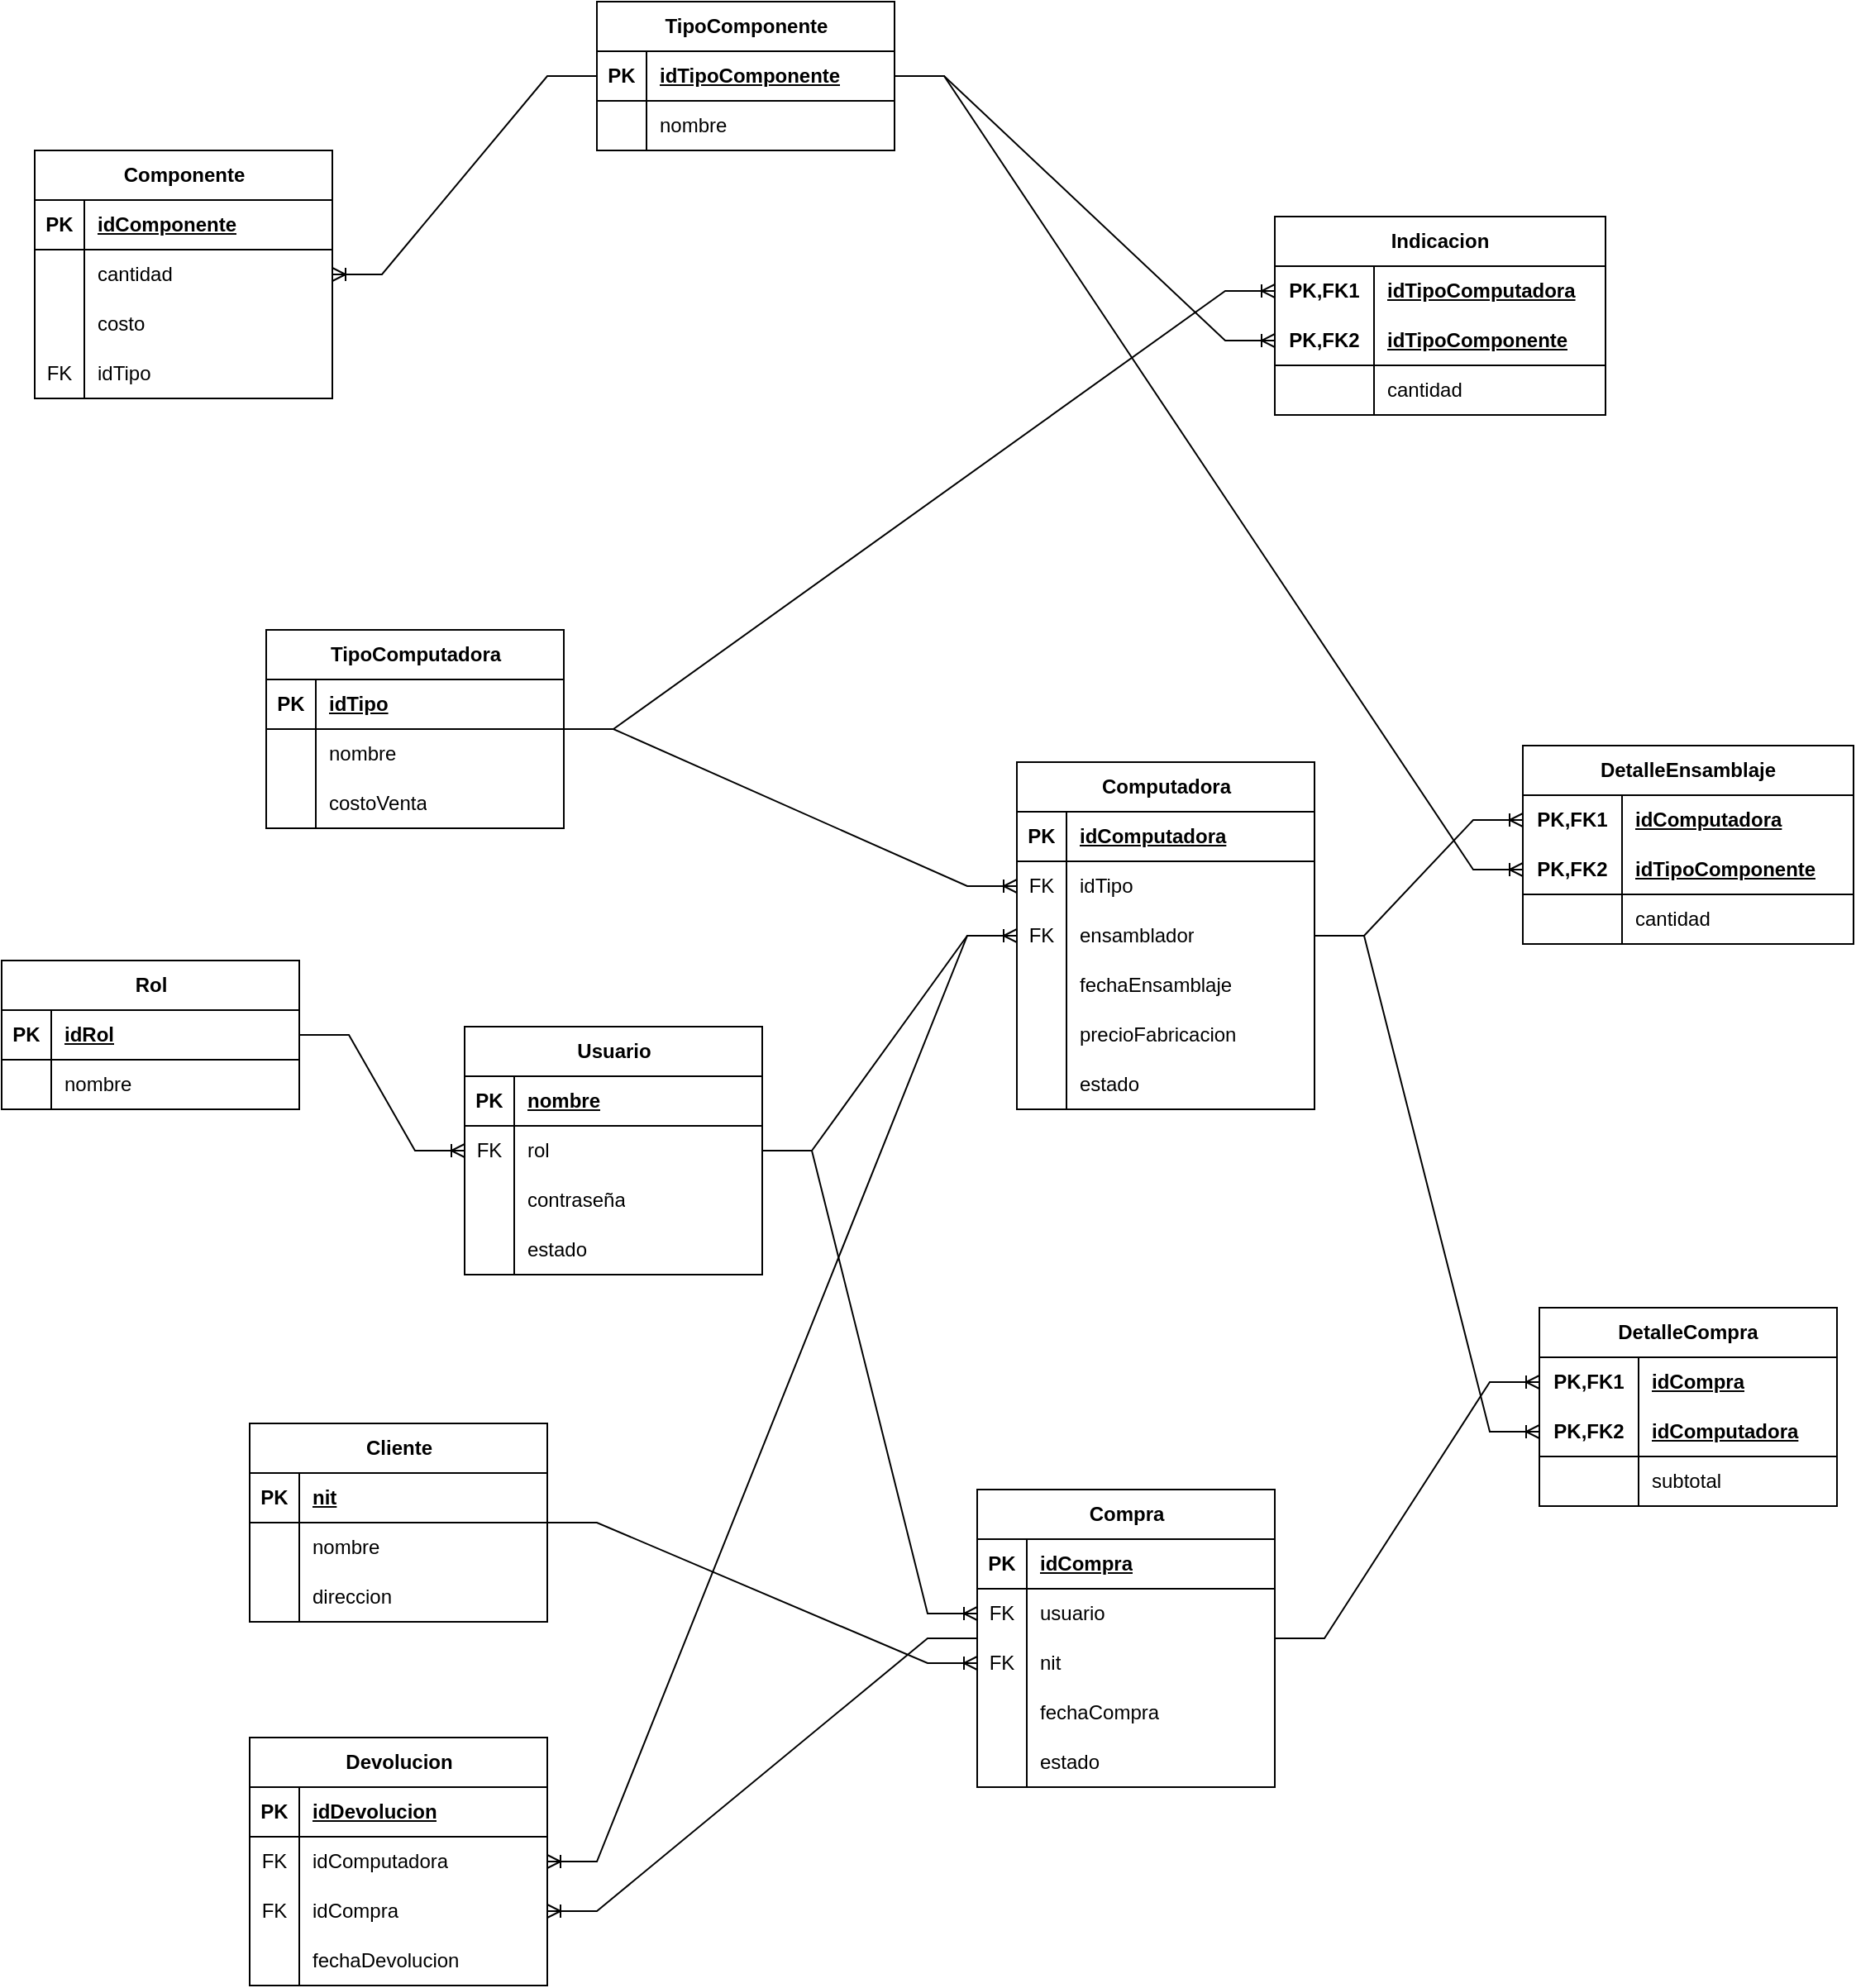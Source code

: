 <mxfile version="21.2.8" type="device">
  <diagram name="Página-1" id="e-bmSELzgRTiLgtmYDu0">
    <mxGraphModel dx="2195" dy="838" grid="1" gridSize="10" guides="1" tooltips="1" connect="1" arrows="1" fold="1" page="1" pageScale="1" pageWidth="827" pageHeight="1169" math="0" shadow="0">
      <root>
        <mxCell id="0" />
        <mxCell id="1" parent="0" />
        <mxCell id="Z1fVqimGiTy7kpDuhJ44-1" value="TipoComponente" style="shape=table;startSize=30;container=1;collapsible=1;childLayout=tableLayout;fixedRows=1;rowLines=0;fontStyle=1;align=center;resizeLast=1;html=1;" parent="1" vertex="1">
          <mxGeometry x="-20" y="180" width="180" height="90" as="geometry" />
        </mxCell>
        <mxCell id="Z1fVqimGiTy7kpDuhJ44-2" value="" style="shape=tableRow;horizontal=0;startSize=0;swimlaneHead=0;swimlaneBody=0;fillColor=none;collapsible=0;dropTarget=0;points=[[0,0.5],[1,0.5]];portConstraint=eastwest;top=0;left=0;right=0;bottom=1;" parent="Z1fVqimGiTy7kpDuhJ44-1" vertex="1">
          <mxGeometry y="30" width="180" height="30" as="geometry" />
        </mxCell>
        <mxCell id="Z1fVqimGiTy7kpDuhJ44-3" value="PK" style="shape=partialRectangle;connectable=0;fillColor=none;top=0;left=0;bottom=0;right=0;fontStyle=1;overflow=hidden;whiteSpace=wrap;html=1;" parent="Z1fVqimGiTy7kpDuhJ44-2" vertex="1">
          <mxGeometry width="30" height="30" as="geometry">
            <mxRectangle width="30" height="30" as="alternateBounds" />
          </mxGeometry>
        </mxCell>
        <mxCell id="Z1fVqimGiTy7kpDuhJ44-4" value="idTipoComponente" style="shape=partialRectangle;connectable=0;fillColor=none;top=0;left=0;bottom=0;right=0;align=left;spacingLeft=6;fontStyle=5;overflow=hidden;whiteSpace=wrap;html=1;" parent="Z1fVqimGiTy7kpDuhJ44-2" vertex="1">
          <mxGeometry x="30" width="150" height="30" as="geometry">
            <mxRectangle width="150" height="30" as="alternateBounds" />
          </mxGeometry>
        </mxCell>
        <mxCell id="Z1fVqimGiTy7kpDuhJ44-5" value="" style="shape=tableRow;horizontal=0;startSize=0;swimlaneHead=0;swimlaneBody=0;fillColor=none;collapsible=0;dropTarget=0;points=[[0,0.5],[1,0.5]];portConstraint=eastwest;top=0;left=0;right=0;bottom=0;" parent="Z1fVqimGiTy7kpDuhJ44-1" vertex="1">
          <mxGeometry y="60" width="180" height="30" as="geometry" />
        </mxCell>
        <mxCell id="Z1fVqimGiTy7kpDuhJ44-6" value="" style="shape=partialRectangle;connectable=0;fillColor=none;top=0;left=0;bottom=0;right=0;editable=1;overflow=hidden;whiteSpace=wrap;html=1;" parent="Z1fVqimGiTy7kpDuhJ44-5" vertex="1">
          <mxGeometry width="30" height="30" as="geometry">
            <mxRectangle width="30" height="30" as="alternateBounds" />
          </mxGeometry>
        </mxCell>
        <mxCell id="Z1fVqimGiTy7kpDuhJ44-7" value="nombre" style="shape=partialRectangle;connectable=0;fillColor=none;top=0;left=0;bottom=0;right=0;align=left;spacingLeft=6;overflow=hidden;whiteSpace=wrap;html=1;" parent="Z1fVqimGiTy7kpDuhJ44-5" vertex="1">
          <mxGeometry x="30" width="150" height="30" as="geometry">
            <mxRectangle width="150" height="30" as="alternateBounds" />
          </mxGeometry>
        </mxCell>
        <mxCell id="Gi3oWDbZz9tfIGLQtLfS-1" value="Componente" style="shape=table;startSize=30;container=1;collapsible=1;childLayout=tableLayout;fixedRows=1;rowLines=0;fontStyle=1;align=center;resizeLast=1;html=1;" parent="1" vertex="1">
          <mxGeometry x="-360" y="270" width="180" height="150" as="geometry" />
        </mxCell>
        <mxCell id="Gi3oWDbZz9tfIGLQtLfS-2" value="" style="shape=tableRow;horizontal=0;startSize=0;swimlaneHead=0;swimlaneBody=0;fillColor=none;collapsible=0;dropTarget=0;points=[[0,0.5],[1,0.5]];portConstraint=eastwest;top=0;left=0;right=0;bottom=1;" parent="Gi3oWDbZz9tfIGLQtLfS-1" vertex="1">
          <mxGeometry y="30" width="180" height="30" as="geometry" />
        </mxCell>
        <mxCell id="Gi3oWDbZz9tfIGLQtLfS-3" value="PK" style="shape=partialRectangle;connectable=0;fillColor=none;top=0;left=0;bottom=0;right=0;fontStyle=1;overflow=hidden;whiteSpace=wrap;html=1;" parent="Gi3oWDbZz9tfIGLQtLfS-2" vertex="1">
          <mxGeometry width="30" height="30" as="geometry">
            <mxRectangle width="30" height="30" as="alternateBounds" />
          </mxGeometry>
        </mxCell>
        <mxCell id="Gi3oWDbZz9tfIGLQtLfS-4" value="idComponente" style="shape=partialRectangle;connectable=0;fillColor=none;top=0;left=0;bottom=0;right=0;align=left;spacingLeft=6;fontStyle=5;overflow=hidden;whiteSpace=wrap;html=1;" parent="Gi3oWDbZz9tfIGLQtLfS-2" vertex="1">
          <mxGeometry x="30" width="150" height="30" as="geometry">
            <mxRectangle width="150" height="30" as="alternateBounds" />
          </mxGeometry>
        </mxCell>
        <mxCell id="Gi3oWDbZz9tfIGLQtLfS-5" value="" style="shape=tableRow;horizontal=0;startSize=0;swimlaneHead=0;swimlaneBody=0;fillColor=none;collapsible=0;dropTarget=0;points=[[0,0.5],[1,0.5]];portConstraint=eastwest;top=0;left=0;right=0;bottom=0;" parent="Gi3oWDbZz9tfIGLQtLfS-1" vertex="1">
          <mxGeometry y="60" width="180" height="30" as="geometry" />
        </mxCell>
        <mxCell id="Gi3oWDbZz9tfIGLQtLfS-6" value="" style="shape=partialRectangle;connectable=0;fillColor=none;top=0;left=0;bottom=0;right=0;editable=1;overflow=hidden;whiteSpace=wrap;html=1;" parent="Gi3oWDbZz9tfIGLQtLfS-5" vertex="1">
          <mxGeometry width="30" height="30" as="geometry">
            <mxRectangle width="30" height="30" as="alternateBounds" />
          </mxGeometry>
        </mxCell>
        <mxCell id="Gi3oWDbZz9tfIGLQtLfS-7" value="cantidad" style="shape=partialRectangle;connectable=0;fillColor=none;top=0;left=0;bottom=0;right=0;align=left;spacingLeft=6;overflow=hidden;whiteSpace=wrap;html=1;" parent="Gi3oWDbZz9tfIGLQtLfS-5" vertex="1">
          <mxGeometry x="30" width="150" height="30" as="geometry">
            <mxRectangle width="150" height="30" as="alternateBounds" />
          </mxGeometry>
        </mxCell>
        <mxCell id="Gi3oWDbZz9tfIGLQtLfS-8" value="" style="shape=tableRow;horizontal=0;startSize=0;swimlaneHead=0;swimlaneBody=0;fillColor=none;collapsible=0;dropTarget=0;points=[[0,0.5],[1,0.5]];portConstraint=eastwest;top=0;left=0;right=0;bottom=0;" parent="Gi3oWDbZz9tfIGLQtLfS-1" vertex="1">
          <mxGeometry y="90" width="180" height="30" as="geometry" />
        </mxCell>
        <mxCell id="Gi3oWDbZz9tfIGLQtLfS-9" value="" style="shape=partialRectangle;connectable=0;fillColor=none;top=0;left=0;bottom=0;right=0;editable=1;overflow=hidden;whiteSpace=wrap;html=1;" parent="Gi3oWDbZz9tfIGLQtLfS-8" vertex="1">
          <mxGeometry width="30" height="30" as="geometry">
            <mxRectangle width="30" height="30" as="alternateBounds" />
          </mxGeometry>
        </mxCell>
        <mxCell id="Gi3oWDbZz9tfIGLQtLfS-10" value="costo" style="shape=partialRectangle;connectable=0;fillColor=none;top=0;left=0;bottom=0;right=0;align=left;spacingLeft=6;overflow=hidden;whiteSpace=wrap;html=1;" parent="Gi3oWDbZz9tfIGLQtLfS-8" vertex="1">
          <mxGeometry x="30" width="150" height="30" as="geometry">
            <mxRectangle width="150" height="30" as="alternateBounds" />
          </mxGeometry>
        </mxCell>
        <mxCell id="Gi3oWDbZz9tfIGLQtLfS-11" value="" style="shape=tableRow;horizontal=0;startSize=0;swimlaneHead=0;swimlaneBody=0;fillColor=none;collapsible=0;dropTarget=0;points=[[0,0.5],[1,0.5]];portConstraint=eastwest;top=0;left=0;right=0;bottom=0;" parent="Gi3oWDbZz9tfIGLQtLfS-1" vertex="1">
          <mxGeometry y="120" width="180" height="30" as="geometry" />
        </mxCell>
        <mxCell id="Gi3oWDbZz9tfIGLQtLfS-12" value="FK" style="shape=partialRectangle;connectable=0;fillColor=none;top=0;left=0;bottom=0;right=0;editable=1;overflow=hidden;whiteSpace=wrap;html=1;" parent="Gi3oWDbZz9tfIGLQtLfS-11" vertex="1">
          <mxGeometry width="30" height="30" as="geometry">
            <mxRectangle width="30" height="30" as="alternateBounds" />
          </mxGeometry>
        </mxCell>
        <mxCell id="Gi3oWDbZz9tfIGLQtLfS-13" value="idTipo" style="shape=partialRectangle;connectable=0;fillColor=none;top=0;left=0;bottom=0;right=0;align=left;spacingLeft=6;overflow=hidden;whiteSpace=wrap;html=1;" parent="Gi3oWDbZz9tfIGLQtLfS-11" vertex="1">
          <mxGeometry x="30" width="150" height="30" as="geometry">
            <mxRectangle width="150" height="30" as="alternateBounds" />
          </mxGeometry>
        </mxCell>
        <mxCell id="Gi3oWDbZz9tfIGLQtLfS-16" value="TipoComputadora" style="shape=table;startSize=30;container=1;collapsible=1;childLayout=tableLayout;fixedRows=1;rowLines=0;fontStyle=1;align=center;resizeLast=1;html=1;" parent="1" vertex="1">
          <mxGeometry x="-220" y="560" width="180" height="120" as="geometry" />
        </mxCell>
        <mxCell id="Gi3oWDbZz9tfIGLQtLfS-17" value="" style="shape=tableRow;horizontal=0;startSize=0;swimlaneHead=0;swimlaneBody=0;fillColor=none;collapsible=0;dropTarget=0;points=[[0,0.5],[1,0.5]];portConstraint=eastwest;top=0;left=0;right=0;bottom=1;" parent="Gi3oWDbZz9tfIGLQtLfS-16" vertex="1">
          <mxGeometry y="30" width="180" height="30" as="geometry" />
        </mxCell>
        <mxCell id="Gi3oWDbZz9tfIGLQtLfS-18" value="PK" style="shape=partialRectangle;connectable=0;fillColor=none;top=0;left=0;bottom=0;right=0;fontStyle=1;overflow=hidden;whiteSpace=wrap;html=1;" parent="Gi3oWDbZz9tfIGLQtLfS-17" vertex="1">
          <mxGeometry width="30" height="30" as="geometry">
            <mxRectangle width="30" height="30" as="alternateBounds" />
          </mxGeometry>
        </mxCell>
        <mxCell id="Gi3oWDbZz9tfIGLQtLfS-19" value="idTipo" style="shape=partialRectangle;connectable=0;fillColor=none;top=0;left=0;bottom=0;right=0;align=left;spacingLeft=6;fontStyle=5;overflow=hidden;whiteSpace=wrap;html=1;" parent="Gi3oWDbZz9tfIGLQtLfS-17" vertex="1">
          <mxGeometry x="30" width="150" height="30" as="geometry">
            <mxRectangle width="150" height="30" as="alternateBounds" />
          </mxGeometry>
        </mxCell>
        <mxCell id="Gi3oWDbZz9tfIGLQtLfS-20" value="" style="shape=tableRow;horizontal=0;startSize=0;swimlaneHead=0;swimlaneBody=0;fillColor=none;collapsible=0;dropTarget=0;points=[[0,0.5],[1,0.5]];portConstraint=eastwest;top=0;left=0;right=0;bottom=0;" parent="Gi3oWDbZz9tfIGLQtLfS-16" vertex="1">
          <mxGeometry y="60" width="180" height="30" as="geometry" />
        </mxCell>
        <mxCell id="Gi3oWDbZz9tfIGLQtLfS-21" value="" style="shape=partialRectangle;connectable=0;fillColor=none;top=0;left=0;bottom=0;right=0;editable=1;overflow=hidden;whiteSpace=wrap;html=1;" parent="Gi3oWDbZz9tfIGLQtLfS-20" vertex="1">
          <mxGeometry width="30" height="30" as="geometry">
            <mxRectangle width="30" height="30" as="alternateBounds" />
          </mxGeometry>
        </mxCell>
        <mxCell id="Gi3oWDbZz9tfIGLQtLfS-22" value="nombre" style="shape=partialRectangle;connectable=0;fillColor=none;top=0;left=0;bottom=0;right=0;align=left;spacingLeft=6;overflow=hidden;whiteSpace=wrap;html=1;" parent="Gi3oWDbZz9tfIGLQtLfS-20" vertex="1">
          <mxGeometry x="30" width="150" height="30" as="geometry">
            <mxRectangle width="150" height="30" as="alternateBounds" />
          </mxGeometry>
        </mxCell>
        <mxCell id="Gi3oWDbZz9tfIGLQtLfS-23" value="" style="shape=tableRow;horizontal=0;startSize=0;swimlaneHead=0;swimlaneBody=0;fillColor=none;collapsible=0;dropTarget=0;points=[[0,0.5],[1,0.5]];portConstraint=eastwest;top=0;left=0;right=0;bottom=0;" parent="Gi3oWDbZz9tfIGLQtLfS-16" vertex="1">
          <mxGeometry y="90" width="180" height="30" as="geometry" />
        </mxCell>
        <mxCell id="Gi3oWDbZz9tfIGLQtLfS-24" value="" style="shape=partialRectangle;connectable=0;fillColor=none;top=0;left=0;bottom=0;right=0;editable=1;overflow=hidden;whiteSpace=wrap;html=1;" parent="Gi3oWDbZz9tfIGLQtLfS-23" vertex="1">
          <mxGeometry width="30" height="30" as="geometry">
            <mxRectangle width="30" height="30" as="alternateBounds" />
          </mxGeometry>
        </mxCell>
        <mxCell id="Gi3oWDbZz9tfIGLQtLfS-25" value="costoVenta" style="shape=partialRectangle;connectable=0;fillColor=none;top=0;left=0;bottom=0;right=0;align=left;spacingLeft=6;overflow=hidden;whiteSpace=wrap;html=1;" parent="Gi3oWDbZz9tfIGLQtLfS-23" vertex="1">
          <mxGeometry x="30" width="150" height="30" as="geometry">
            <mxRectangle width="150" height="30" as="alternateBounds" />
          </mxGeometry>
        </mxCell>
        <mxCell id="Gi3oWDbZz9tfIGLQtLfS-29" value="Indicacion" style="shape=table;startSize=30;container=1;collapsible=1;childLayout=tableLayout;fixedRows=1;rowLines=0;fontStyle=1;align=center;resizeLast=1;html=1;whiteSpace=wrap;" parent="1" vertex="1">
          <mxGeometry x="390" y="310" width="200" height="120" as="geometry" />
        </mxCell>
        <mxCell id="Gi3oWDbZz9tfIGLQtLfS-30" value="" style="shape=tableRow;horizontal=0;startSize=0;swimlaneHead=0;swimlaneBody=0;fillColor=none;collapsible=0;dropTarget=0;points=[[0,0.5],[1,0.5]];portConstraint=eastwest;top=0;left=0;right=0;bottom=0;html=1;" parent="Gi3oWDbZz9tfIGLQtLfS-29" vertex="1">
          <mxGeometry y="30" width="200" height="30" as="geometry" />
        </mxCell>
        <mxCell id="Gi3oWDbZz9tfIGLQtLfS-31" value="PK,FK1" style="shape=partialRectangle;connectable=0;fillColor=none;top=0;left=0;bottom=0;right=0;fontStyle=1;overflow=hidden;html=1;whiteSpace=wrap;" parent="Gi3oWDbZz9tfIGLQtLfS-30" vertex="1">
          <mxGeometry width="60" height="30" as="geometry">
            <mxRectangle width="60" height="30" as="alternateBounds" />
          </mxGeometry>
        </mxCell>
        <mxCell id="Gi3oWDbZz9tfIGLQtLfS-32" value="idTipoComputadora" style="shape=partialRectangle;connectable=0;fillColor=none;top=0;left=0;bottom=0;right=0;align=left;spacingLeft=6;fontStyle=5;overflow=hidden;html=1;whiteSpace=wrap;" parent="Gi3oWDbZz9tfIGLQtLfS-30" vertex="1">
          <mxGeometry x="60" width="140" height="30" as="geometry">
            <mxRectangle width="140" height="30" as="alternateBounds" />
          </mxGeometry>
        </mxCell>
        <mxCell id="Gi3oWDbZz9tfIGLQtLfS-33" value="" style="shape=tableRow;horizontal=0;startSize=0;swimlaneHead=0;swimlaneBody=0;fillColor=none;collapsible=0;dropTarget=0;points=[[0,0.5],[1,0.5]];portConstraint=eastwest;top=0;left=0;right=0;bottom=1;html=1;" parent="Gi3oWDbZz9tfIGLQtLfS-29" vertex="1">
          <mxGeometry y="60" width="200" height="30" as="geometry" />
        </mxCell>
        <mxCell id="Gi3oWDbZz9tfIGLQtLfS-34" value="PK,FK2" style="shape=partialRectangle;connectable=0;fillColor=none;top=0;left=0;bottom=0;right=0;fontStyle=1;overflow=hidden;html=1;whiteSpace=wrap;" parent="Gi3oWDbZz9tfIGLQtLfS-33" vertex="1">
          <mxGeometry width="60" height="30" as="geometry">
            <mxRectangle width="60" height="30" as="alternateBounds" />
          </mxGeometry>
        </mxCell>
        <mxCell id="Gi3oWDbZz9tfIGLQtLfS-35" value="idTipoComponente" style="shape=partialRectangle;connectable=0;fillColor=none;top=0;left=0;bottom=0;right=0;align=left;spacingLeft=6;fontStyle=5;overflow=hidden;html=1;whiteSpace=wrap;" parent="Gi3oWDbZz9tfIGLQtLfS-33" vertex="1">
          <mxGeometry x="60" width="140" height="30" as="geometry">
            <mxRectangle width="140" height="30" as="alternateBounds" />
          </mxGeometry>
        </mxCell>
        <mxCell id="Gi3oWDbZz9tfIGLQtLfS-36" value="" style="shape=tableRow;horizontal=0;startSize=0;swimlaneHead=0;swimlaneBody=0;fillColor=none;collapsible=0;dropTarget=0;points=[[0,0.5],[1,0.5]];portConstraint=eastwest;top=0;left=0;right=0;bottom=0;html=1;" parent="Gi3oWDbZz9tfIGLQtLfS-29" vertex="1">
          <mxGeometry y="90" width="200" height="30" as="geometry" />
        </mxCell>
        <mxCell id="Gi3oWDbZz9tfIGLQtLfS-37" value="" style="shape=partialRectangle;connectable=0;fillColor=none;top=0;left=0;bottom=0;right=0;editable=1;overflow=hidden;html=1;whiteSpace=wrap;" parent="Gi3oWDbZz9tfIGLQtLfS-36" vertex="1">
          <mxGeometry width="60" height="30" as="geometry">
            <mxRectangle width="60" height="30" as="alternateBounds" />
          </mxGeometry>
        </mxCell>
        <mxCell id="Gi3oWDbZz9tfIGLQtLfS-38" value="cantidad" style="shape=partialRectangle;connectable=0;fillColor=none;top=0;left=0;bottom=0;right=0;align=left;spacingLeft=6;overflow=hidden;html=1;whiteSpace=wrap;" parent="Gi3oWDbZz9tfIGLQtLfS-36" vertex="1">
          <mxGeometry x="60" width="140" height="30" as="geometry">
            <mxRectangle width="140" height="30" as="alternateBounds" />
          </mxGeometry>
        </mxCell>
        <mxCell id="Gi3oWDbZz9tfIGLQtLfS-42" value="" style="edgeStyle=entityRelationEdgeStyle;fontSize=12;html=1;endArrow=ERoneToMany;rounded=0;" parent="1" source="Gi3oWDbZz9tfIGLQtLfS-16" target="Gi3oWDbZz9tfIGLQtLfS-30" edge="1">
          <mxGeometry width="100" height="100" relative="1" as="geometry">
            <mxPoint x="150" y="480" as="sourcePoint" />
            <mxPoint x="250" y="380" as="targetPoint" />
          </mxGeometry>
        </mxCell>
        <mxCell id="Gi3oWDbZz9tfIGLQtLfS-43" value="" style="edgeStyle=entityRelationEdgeStyle;fontSize=12;html=1;endArrow=ERoneToMany;rounded=0;" parent="1" source="Z1fVqimGiTy7kpDuhJ44-1" target="Gi3oWDbZz9tfIGLQtLfS-1" edge="1">
          <mxGeometry width="100" height="100" relative="1" as="geometry">
            <mxPoint x="150" y="480" as="sourcePoint" />
            <mxPoint x="250" y="380" as="targetPoint" />
          </mxGeometry>
        </mxCell>
        <mxCell id="Gi3oWDbZz9tfIGLQtLfS-44" value="" style="edgeStyle=entityRelationEdgeStyle;fontSize=12;html=1;endArrow=ERoneToMany;rounded=0;" parent="1" source="Z1fVqimGiTy7kpDuhJ44-1" target="Gi3oWDbZz9tfIGLQtLfS-33" edge="1">
          <mxGeometry width="100" height="100" relative="1" as="geometry">
            <mxPoint x="150" y="480" as="sourcePoint" />
            <mxPoint x="250" y="380" as="targetPoint" />
          </mxGeometry>
        </mxCell>
        <mxCell id="Gi3oWDbZz9tfIGLQtLfS-45" value="Computadora" style="shape=table;startSize=30;container=1;collapsible=1;childLayout=tableLayout;fixedRows=1;rowLines=0;fontStyle=1;align=center;resizeLast=1;html=1;" parent="1" vertex="1">
          <mxGeometry x="234" y="640" width="180" height="210" as="geometry" />
        </mxCell>
        <mxCell id="Gi3oWDbZz9tfIGLQtLfS-46" value="" style="shape=tableRow;horizontal=0;startSize=0;swimlaneHead=0;swimlaneBody=0;fillColor=none;collapsible=0;dropTarget=0;points=[[0,0.5],[1,0.5]];portConstraint=eastwest;top=0;left=0;right=0;bottom=1;" parent="Gi3oWDbZz9tfIGLQtLfS-45" vertex="1">
          <mxGeometry y="30" width="180" height="30" as="geometry" />
        </mxCell>
        <mxCell id="Gi3oWDbZz9tfIGLQtLfS-47" value="PK" style="shape=partialRectangle;connectable=0;fillColor=none;top=0;left=0;bottom=0;right=0;fontStyle=1;overflow=hidden;whiteSpace=wrap;html=1;" parent="Gi3oWDbZz9tfIGLQtLfS-46" vertex="1">
          <mxGeometry width="30" height="30" as="geometry">
            <mxRectangle width="30" height="30" as="alternateBounds" />
          </mxGeometry>
        </mxCell>
        <mxCell id="Gi3oWDbZz9tfIGLQtLfS-48" value="idComputadora" style="shape=partialRectangle;connectable=0;fillColor=none;top=0;left=0;bottom=0;right=0;align=left;spacingLeft=6;fontStyle=5;overflow=hidden;whiteSpace=wrap;html=1;" parent="Gi3oWDbZz9tfIGLQtLfS-46" vertex="1">
          <mxGeometry x="30" width="150" height="30" as="geometry">
            <mxRectangle width="150" height="30" as="alternateBounds" />
          </mxGeometry>
        </mxCell>
        <mxCell id="Gi3oWDbZz9tfIGLQtLfS-62" value="" style="shape=tableRow;horizontal=0;startSize=0;swimlaneHead=0;swimlaneBody=0;fillColor=none;collapsible=0;dropTarget=0;points=[[0,0.5],[1,0.5]];portConstraint=eastwest;top=0;left=0;right=0;bottom=0;" parent="Gi3oWDbZz9tfIGLQtLfS-45" vertex="1">
          <mxGeometry y="60" width="180" height="30" as="geometry" />
        </mxCell>
        <mxCell id="Gi3oWDbZz9tfIGLQtLfS-63" value="FK" style="shape=partialRectangle;connectable=0;fillColor=none;top=0;left=0;bottom=0;right=0;editable=1;overflow=hidden;whiteSpace=wrap;html=1;" parent="Gi3oWDbZz9tfIGLQtLfS-62" vertex="1">
          <mxGeometry width="30" height="30" as="geometry">
            <mxRectangle width="30" height="30" as="alternateBounds" />
          </mxGeometry>
        </mxCell>
        <mxCell id="Gi3oWDbZz9tfIGLQtLfS-64" value="idTipo" style="shape=partialRectangle;connectable=0;fillColor=none;top=0;left=0;bottom=0;right=0;align=left;spacingLeft=6;overflow=hidden;whiteSpace=wrap;html=1;" parent="Gi3oWDbZz9tfIGLQtLfS-62" vertex="1">
          <mxGeometry x="30" width="150" height="30" as="geometry">
            <mxRectangle width="150" height="30" as="alternateBounds" />
          </mxGeometry>
        </mxCell>
        <mxCell id="Gi3oWDbZz9tfIGLQtLfS-52" value="" style="shape=tableRow;horizontal=0;startSize=0;swimlaneHead=0;swimlaneBody=0;fillColor=none;collapsible=0;dropTarget=0;points=[[0,0.5],[1,0.5]];portConstraint=eastwest;top=0;left=0;right=0;bottom=0;" parent="Gi3oWDbZz9tfIGLQtLfS-45" vertex="1">
          <mxGeometry y="90" width="180" height="30" as="geometry" />
        </mxCell>
        <mxCell id="Gi3oWDbZz9tfIGLQtLfS-53" value="FK" style="shape=partialRectangle;connectable=0;fillColor=none;top=0;left=0;bottom=0;right=0;editable=1;overflow=hidden;whiteSpace=wrap;html=1;" parent="Gi3oWDbZz9tfIGLQtLfS-52" vertex="1">
          <mxGeometry width="30" height="30" as="geometry">
            <mxRectangle width="30" height="30" as="alternateBounds" />
          </mxGeometry>
        </mxCell>
        <mxCell id="Gi3oWDbZz9tfIGLQtLfS-54" value="ensamblador" style="shape=partialRectangle;connectable=0;fillColor=none;top=0;left=0;bottom=0;right=0;align=left;spacingLeft=6;overflow=hidden;whiteSpace=wrap;html=1;" parent="Gi3oWDbZz9tfIGLQtLfS-52" vertex="1">
          <mxGeometry x="30" width="150" height="30" as="geometry">
            <mxRectangle width="150" height="30" as="alternateBounds" />
          </mxGeometry>
        </mxCell>
        <mxCell id="Gi3oWDbZz9tfIGLQtLfS-49" value="" style="shape=tableRow;horizontal=0;startSize=0;swimlaneHead=0;swimlaneBody=0;fillColor=none;collapsible=0;dropTarget=0;points=[[0,0.5],[1,0.5]];portConstraint=eastwest;top=0;left=0;right=0;bottom=0;" parent="Gi3oWDbZz9tfIGLQtLfS-45" vertex="1">
          <mxGeometry y="120" width="180" height="30" as="geometry" />
        </mxCell>
        <mxCell id="Gi3oWDbZz9tfIGLQtLfS-50" value="" style="shape=partialRectangle;connectable=0;fillColor=none;top=0;left=0;bottom=0;right=0;editable=1;overflow=hidden;whiteSpace=wrap;html=1;" parent="Gi3oWDbZz9tfIGLQtLfS-49" vertex="1">
          <mxGeometry width="30" height="30" as="geometry">
            <mxRectangle width="30" height="30" as="alternateBounds" />
          </mxGeometry>
        </mxCell>
        <mxCell id="Gi3oWDbZz9tfIGLQtLfS-51" value="fechaEnsamblaje" style="shape=partialRectangle;connectable=0;fillColor=none;top=0;left=0;bottom=0;right=0;align=left;spacingLeft=6;overflow=hidden;whiteSpace=wrap;html=1;" parent="Gi3oWDbZz9tfIGLQtLfS-49" vertex="1">
          <mxGeometry x="30" width="150" height="30" as="geometry">
            <mxRectangle width="150" height="30" as="alternateBounds" />
          </mxGeometry>
        </mxCell>
        <mxCell id="Gi3oWDbZz9tfIGLQtLfS-55" value="" style="shape=tableRow;horizontal=0;startSize=0;swimlaneHead=0;swimlaneBody=0;fillColor=none;collapsible=0;dropTarget=0;points=[[0,0.5],[1,0.5]];portConstraint=eastwest;top=0;left=0;right=0;bottom=0;" parent="Gi3oWDbZz9tfIGLQtLfS-45" vertex="1">
          <mxGeometry y="150" width="180" height="30" as="geometry" />
        </mxCell>
        <mxCell id="Gi3oWDbZz9tfIGLQtLfS-56" value="" style="shape=partialRectangle;connectable=0;fillColor=none;top=0;left=0;bottom=0;right=0;editable=1;overflow=hidden;whiteSpace=wrap;html=1;" parent="Gi3oWDbZz9tfIGLQtLfS-55" vertex="1">
          <mxGeometry width="30" height="30" as="geometry">
            <mxRectangle width="30" height="30" as="alternateBounds" />
          </mxGeometry>
        </mxCell>
        <mxCell id="Gi3oWDbZz9tfIGLQtLfS-57" value="precioFabricacion" style="shape=partialRectangle;connectable=0;fillColor=none;top=0;left=0;bottom=0;right=0;align=left;spacingLeft=6;overflow=hidden;whiteSpace=wrap;html=1;" parent="Gi3oWDbZz9tfIGLQtLfS-55" vertex="1">
          <mxGeometry x="30" width="150" height="30" as="geometry">
            <mxRectangle width="150" height="30" as="alternateBounds" />
          </mxGeometry>
        </mxCell>
        <mxCell id="Gi3oWDbZz9tfIGLQtLfS-65" value="" style="shape=tableRow;horizontal=0;startSize=0;swimlaneHead=0;swimlaneBody=0;fillColor=none;collapsible=0;dropTarget=0;points=[[0,0.5],[1,0.5]];portConstraint=eastwest;top=0;left=0;right=0;bottom=0;" parent="Gi3oWDbZz9tfIGLQtLfS-45" vertex="1">
          <mxGeometry y="180" width="180" height="30" as="geometry" />
        </mxCell>
        <mxCell id="Gi3oWDbZz9tfIGLQtLfS-66" value="" style="shape=partialRectangle;connectable=0;fillColor=none;top=0;left=0;bottom=0;right=0;editable=1;overflow=hidden;whiteSpace=wrap;html=1;" parent="Gi3oWDbZz9tfIGLQtLfS-65" vertex="1">
          <mxGeometry width="30" height="30" as="geometry">
            <mxRectangle width="30" height="30" as="alternateBounds" />
          </mxGeometry>
        </mxCell>
        <mxCell id="Gi3oWDbZz9tfIGLQtLfS-67" value="estado" style="shape=partialRectangle;connectable=0;fillColor=none;top=0;left=0;bottom=0;right=0;align=left;spacingLeft=6;overflow=hidden;whiteSpace=wrap;html=1;" parent="Gi3oWDbZz9tfIGLQtLfS-65" vertex="1">
          <mxGeometry x="30" width="150" height="30" as="geometry">
            <mxRectangle width="150" height="30" as="alternateBounds" />
          </mxGeometry>
        </mxCell>
        <mxCell id="Gi3oWDbZz9tfIGLQtLfS-61" value="" style="shape=partialRectangle;connectable=0;fillColor=none;top=0;left=0;bottom=0;right=0;align=left;spacingLeft=6;overflow=hidden;whiteSpace=wrap;html=1;" parent="1" vertex="1">
          <mxGeometry x="350" y="730" width="150" height="30" as="geometry">
            <mxRectangle width="150" height="30" as="alternateBounds" />
          </mxGeometry>
        </mxCell>
        <mxCell id="Gi3oWDbZz9tfIGLQtLfS-68" value="" style="edgeStyle=entityRelationEdgeStyle;fontSize=12;html=1;endArrow=ERoneToMany;rounded=0;" parent="1" source="Gi3oWDbZz9tfIGLQtLfS-16" target="Gi3oWDbZz9tfIGLQtLfS-62" edge="1">
          <mxGeometry width="100" height="100" relative="1" as="geometry">
            <mxPoint x="150" y="600" as="sourcePoint" />
            <mxPoint x="250" y="500" as="targetPoint" />
          </mxGeometry>
        </mxCell>
        <mxCell id="Gi3oWDbZz9tfIGLQtLfS-69" value="Rol" style="shape=table;startSize=30;container=1;collapsible=1;childLayout=tableLayout;fixedRows=1;rowLines=0;fontStyle=1;align=center;resizeLast=1;html=1;" parent="1" vertex="1">
          <mxGeometry x="-380" y="760" width="180" height="90" as="geometry" />
        </mxCell>
        <mxCell id="Gi3oWDbZz9tfIGLQtLfS-70" value="" style="shape=tableRow;horizontal=0;startSize=0;swimlaneHead=0;swimlaneBody=0;fillColor=none;collapsible=0;dropTarget=0;points=[[0,0.5],[1,0.5]];portConstraint=eastwest;top=0;left=0;right=0;bottom=1;" parent="Gi3oWDbZz9tfIGLQtLfS-69" vertex="1">
          <mxGeometry y="30" width="180" height="30" as="geometry" />
        </mxCell>
        <mxCell id="Gi3oWDbZz9tfIGLQtLfS-71" value="PK" style="shape=partialRectangle;connectable=0;fillColor=none;top=0;left=0;bottom=0;right=0;fontStyle=1;overflow=hidden;whiteSpace=wrap;html=1;" parent="Gi3oWDbZz9tfIGLQtLfS-70" vertex="1">
          <mxGeometry width="30" height="30" as="geometry">
            <mxRectangle width="30" height="30" as="alternateBounds" />
          </mxGeometry>
        </mxCell>
        <mxCell id="Gi3oWDbZz9tfIGLQtLfS-72" value="idRol" style="shape=partialRectangle;connectable=0;fillColor=none;top=0;left=0;bottom=0;right=0;align=left;spacingLeft=6;fontStyle=5;overflow=hidden;whiteSpace=wrap;html=1;" parent="Gi3oWDbZz9tfIGLQtLfS-70" vertex="1">
          <mxGeometry x="30" width="150" height="30" as="geometry">
            <mxRectangle width="150" height="30" as="alternateBounds" />
          </mxGeometry>
        </mxCell>
        <mxCell id="Gi3oWDbZz9tfIGLQtLfS-73" value="" style="shape=tableRow;horizontal=0;startSize=0;swimlaneHead=0;swimlaneBody=0;fillColor=none;collapsible=0;dropTarget=0;points=[[0,0.5],[1,0.5]];portConstraint=eastwest;top=0;left=0;right=0;bottom=0;" parent="Gi3oWDbZz9tfIGLQtLfS-69" vertex="1">
          <mxGeometry y="60" width="180" height="30" as="geometry" />
        </mxCell>
        <mxCell id="Gi3oWDbZz9tfIGLQtLfS-74" value="" style="shape=partialRectangle;connectable=0;fillColor=none;top=0;left=0;bottom=0;right=0;editable=1;overflow=hidden;whiteSpace=wrap;html=1;" parent="Gi3oWDbZz9tfIGLQtLfS-73" vertex="1">
          <mxGeometry width="30" height="30" as="geometry">
            <mxRectangle width="30" height="30" as="alternateBounds" />
          </mxGeometry>
        </mxCell>
        <mxCell id="Gi3oWDbZz9tfIGLQtLfS-75" value="nombre" style="shape=partialRectangle;connectable=0;fillColor=none;top=0;left=0;bottom=0;right=0;align=left;spacingLeft=6;overflow=hidden;whiteSpace=wrap;html=1;" parent="Gi3oWDbZz9tfIGLQtLfS-73" vertex="1">
          <mxGeometry x="30" width="150" height="30" as="geometry">
            <mxRectangle width="150" height="30" as="alternateBounds" />
          </mxGeometry>
        </mxCell>
        <mxCell id="Gi3oWDbZz9tfIGLQtLfS-82" value="Usuario" style="shape=table;startSize=30;container=1;collapsible=1;childLayout=tableLayout;fixedRows=1;rowLines=0;fontStyle=1;align=center;resizeLast=1;html=1;" parent="1" vertex="1">
          <mxGeometry x="-100" y="800" width="180" height="150" as="geometry" />
        </mxCell>
        <mxCell id="Gi3oWDbZz9tfIGLQtLfS-83" value="" style="shape=tableRow;horizontal=0;startSize=0;swimlaneHead=0;swimlaneBody=0;fillColor=none;collapsible=0;dropTarget=0;points=[[0,0.5],[1,0.5]];portConstraint=eastwest;top=0;left=0;right=0;bottom=1;" parent="Gi3oWDbZz9tfIGLQtLfS-82" vertex="1">
          <mxGeometry y="30" width="180" height="30" as="geometry" />
        </mxCell>
        <mxCell id="Gi3oWDbZz9tfIGLQtLfS-84" value="PK" style="shape=partialRectangle;connectable=0;fillColor=none;top=0;left=0;bottom=0;right=0;fontStyle=1;overflow=hidden;whiteSpace=wrap;html=1;" parent="Gi3oWDbZz9tfIGLQtLfS-83" vertex="1">
          <mxGeometry width="30" height="30" as="geometry">
            <mxRectangle width="30" height="30" as="alternateBounds" />
          </mxGeometry>
        </mxCell>
        <mxCell id="Gi3oWDbZz9tfIGLQtLfS-85" value="nombre" style="shape=partialRectangle;connectable=0;fillColor=none;top=0;left=0;bottom=0;right=0;align=left;spacingLeft=6;fontStyle=5;overflow=hidden;whiteSpace=wrap;html=1;" parent="Gi3oWDbZz9tfIGLQtLfS-83" vertex="1">
          <mxGeometry x="30" width="150" height="30" as="geometry">
            <mxRectangle width="150" height="30" as="alternateBounds" />
          </mxGeometry>
        </mxCell>
        <mxCell id="Gi3oWDbZz9tfIGLQtLfS-92" value="" style="shape=tableRow;horizontal=0;startSize=0;swimlaneHead=0;swimlaneBody=0;fillColor=none;collapsible=0;dropTarget=0;points=[[0,0.5],[1,0.5]];portConstraint=eastwest;top=0;left=0;right=0;bottom=0;" parent="Gi3oWDbZz9tfIGLQtLfS-82" vertex="1">
          <mxGeometry y="60" width="180" height="30" as="geometry" />
        </mxCell>
        <mxCell id="Gi3oWDbZz9tfIGLQtLfS-93" value="FK" style="shape=partialRectangle;connectable=0;fillColor=none;top=0;left=0;bottom=0;right=0;editable=1;overflow=hidden;whiteSpace=wrap;html=1;" parent="Gi3oWDbZz9tfIGLQtLfS-92" vertex="1">
          <mxGeometry width="30" height="30" as="geometry">
            <mxRectangle width="30" height="30" as="alternateBounds" />
          </mxGeometry>
        </mxCell>
        <mxCell id="Gi3oWDbZz9tfIGLQtLfS-94" value="rol" style="shape=partialRectangle;connectable=0;fillColor=none;top=0;left=0;bottom=0;right=0;align=left;spacingLeft=6;overflow=hidden;whiteSpace=wrap;html=1;" parent="Gi3oWDbZz9tfIGLQtLfS-92" vertex="1">
          <mxGeometry x="30" width="150" height="30" as="geometry">
            <mxRectangle width="150" height="30" as="alternateBounds" />
          </mxGeometry>
        </mxCell>
        <mxCell id="Gi3oWDbZz9tfIGLQtLfS-86" value="" style="shape=tableRow;horizontal=0;startSize=0;swimlaneHead=0;swimlaneBody=0;fillColor=none;collapsible=0;dropTarget=0;points=[[0,0.5],[1,0.5]];portConstraint=eastwest;top=0;left=0;right=0;bottom=0;" parent="Gi3oWDbZz9tfIGLQtLfS-82" vertex="1">
          <mxGeometry y="90" width="180" height="30" as="geometry" />
        </mxCell>
        <mxCell id="Gi3oWDbZz9tfIGLQtLfS-87" value="" style="shape=partialRectangle;connectable=0;fillColor=none;top=0;left=0;bottom=0;right=0;editable=1;overflow=hidden;whiteSpace=wrap;html=1;" parent="Gi3oWDbZz9tfIGLQtLfS-86" vertex="1">
          <mxGeometry width="30" height="30" as="geometry">
            <mxRectangle width="30" height="30" as="alternateBounds" />
          </mxGeometry>
        </mxCell>
        <mxCell id="Gi3oWDbZz9tfIGLQtLfS-88" value="contraseña" style="shape=partialRectangle;connectable=0;fillColor=none;top=0;left=0;bottom=0;right=0;align=left;spacingLeft=6;overflow=hidden;whiteSpace=wrap;html=1;" parent="Gi3oWDbZz9tfIGLQtLfS-86" vertex="1">
          <mxGeometry x="30" width="150" height="30" as="geometry">
            <mxRectangle width="150" height="30" as="alternateBounds" />
          </mxGeometry>
        </mxCell>
        <mxCell id="Gi3oWDbZz9tfIGLQtLfS-89" value="" style="shape=tableRow;horizontal=0;startSize=0;swimlaneHead=0;swimlaneBody=0;fillColor=none;collapsible=0;dropTarget=0;points=[[0,0.5],[1,0.5]];portConstraint=eastwest;top=0;left=0;right=0;bottom=0;" parent="Gi3oWDbZz9tfIGLQtLfS-82" vertex="1">
          <mxGeometry y="120" width="180" height="30" as="geometry" />
        </mxCell>
        <mxCell id="Gi3oWDbZz9tfIGLQtLfS-90" value="" style="shape=partialRectangle;connectable=0;fillColor=none;top=0;left=0;bottom=0;right=0;editable=1;overflow=hidden;whiteSpace=wrap;html=1;" parent="Gi3oWDbZz9tfIGLQtLfS-89" vertex="1">
          <mxGeometry width="30" height="30" as="geometry">
            <mxRectangle width="30" height="30" as="alternateBounds" />
          </mxGeometry>
        </mxCell>
        <mxCell id="Gi3oWDbZz9tfIGLQtLfS-91" value="estado" style="shape=partialRectangle;connectable=0;fillColor=none;top=0;left=0;bottom=0;right=0;align=left;spacingLeft=6;overflow=hidden;whiteSpace=wrap;html=1;" parent="Gi3oWDbZz9tfIGLQtLfS-89" vertex="1">
          <mxGeometry x="30" width="150" height="30" as="geometry">
            <mxRectangle width="150" height="30" as="alternateBounds" />
          </mxGeometry>
        </mxCell>
        <mxCell id="Gi3oWDbZz9tfIGLQtLfS-95" value="" style="edgeStyle=entityRelationEdgeStyle;fontSize=12;html=1;endArrow=ERoneToMany;rounded=0;" parent="1" source="Gi3oWDbZz9tfIGLQtLfS-69" target="Gi3oWDbZz9tfIGLQtLfS-92" edge="1">
          <mxGeometry width="100" height="100" relative="1" as="geometry">
            <mxPoint x="-30" y="815" as="sourcePoint" />
            <mxPoint x="70" y="715" as="targetPoint" />
          </mxGeometry>
        </mxCell>
        <mxCell id="Gi3oWDbZz9tfIGLQtLfS-96" value="" style="edgeStyle=entityRelationEdgeStyle;fontSize=12;html=1;endArrow=ERoneToMany;rounded=0;" parent="1" source="Gi3oWDbZz9tfIGLQtLfS-82" target="Gi3oWDbZz9tfIGLQtLfS-52" edge="1">
          <mxGeometry width="100" height="100" relative="1" as="geometry">
            <mxPoint x="140" y="720" as="sourcePoint" />
            <mxPoint x="240" y="620" as="targetPoint" />
          </mxGeometry>
        </mxCell>
        <mxCell id="BdbBSHPAuODQNe8DMJva-1" value="DetalleEnsamblaje" style="shape=table;startSize=30;container=1;collapsible=1;childLayout=tableLayout;fixedRows=1;rowLines=0;fontStyle=1;align=center;resizeLast=1;html=1;whiteSpace=wrap;" vertex="1" parent="1">
          <mxGeometry x="540" y="630" width="200" height="120" as="geometry" />
        </mxCell>
        <mxCell id="BdbBSHPAuODQNe8DMJva-2" value="" style="shape=tableRow;horizontal=0;startSize=0;swimlaneHead=0;swimlaneBody=0;fillColor=none;collapsible=0;dropTarget=0;points=[[0,0.5],[1,0.5]];portConstraint=eastwest;top=0;left=0;right=0;bottom=0;html=1;" vertex="1" parent="BdbBSHPAuODQNe8DMJva-1">
          <mxGeometry y="30" width="200" height="30" as="geometry" />
        </mxCell>
        <mxCell id="BdbBSHPAuODQNe8DMJva-3" value="PK,FK1" style="shape=partialRectangle;connectable=0;fillColor=none;top=0;left=0;bottom=0;right=0;fontStyle=1;overflow=hidden;html=1;whiteSpace=wrap;" vertex="1" parent="BdbBSHPAuODQNe8DMJva-2">
          <mxGeometry width="60" height="30" as="geometry">
            <mxRectangle width="60" height="30" as="alternateBounds" />
          </mxGeometry>
        </mxCell>
        <mxCell id="BdbBSHPAuODQNe8DMJva-4" value="idComputadora" style="shape=partialRectangle;connectable=0;fillColor=none;top=0;left=0;bottom=0;right=0;align=left;spacingLeft=6;fontStyle=5;overflow=hidden;html=1;whiteSpace=wrap;" vertex="1" parent="BdbBSHPAuODQNe8DMJva-2">
          <mxGeometry x="60" width="140" height="30" as="geometry">
            <mxRectangle width="140" height="30" as="alternateBounds" />
          </mxGeometry>
        </mxCell>
        <mxCell id="BdbBSHPAuODQNe8DMJva-5" value="" style="shape=tableRow;horizontal=0;startSize=0;swimlaneHead=0;swimlaneBody=0;fillColor=none;collapsible=0;dropTarget=0;points=[[0,0.5],[1,0.5]];portConstraint=eastwest;top=0;left=0;right=0;bottom=1;html=1;" vertex="1" parent="BdbBSHPAuODQNe8DMJva-1">
          <mxGeometry y="60" width="200" height="30" as="geometry" />
        </mxCell>
        <mxCell id="BdbBSHPAuODQNe8DMJva-6" value="PK,FK2" style="shape=partialRectangle;connectable=0;fillColor=none;top=0;left=0;bottom=0;right=0;fontStyle=1;overflow=hidden;html=1;whiteSpace=wrap;" vertex="1" parent="BdbBSHPAuODQNe8DMJva-5">
          <mxGeometry width="60" height="30" as="geometry">
            <mxRectangle width="60" height="30" as="alternateBounds" />
          </mxGeometry>
        </mxCell>
        <mxCell id="BdbBSHPAuODQNe8DMJva-7" value="idTipoComponente" style="shape=partialRectangle;connectable=0;fillColor=none;top=0;left=0;bottom=0;right=0;align=left;spacingLeft=6;fontStyle=5;overflow=hidden;html=1;whiteSpace=wrap;" vertex="1" parent="BdbBSHPAuODQNe8DMJva-5">
          <mxGeometry x="60" width="140" height="30" as="geometry">
            <mxRectangle width="140" height="30" as="alternateBounds" />
          </mxGeometry>
        </mxCell>
        <mxCell id="BdbBSHPAuODQNe8DMJva-8" value="" style="shape=tableRow;horizontal=0;startSize=0;swimlaneHead=0;swimlaneBody=0;fillColor=none;collapsible=0;dropTarget=0;points=[[0,0.5],[1,0.5]];portConstraint=eastwest;top=0;left=0;right=0;bottom=0;html=1;" vertex="1" parent="BdbBSHPAuODQNe8DMJva-1">
          <mxGeometry y="90" width="200" height="30" as="geometry" />
        </mxCell>
        <mxCell id="BdbBSHPAuODQNe8DMJva-9" value="" style="shape=partialRectangle;connectable=0;fillColor=none;top=0;left=0;bottom=0;right=0;editable=1;overflow=hidden;html=1;whiteSpace=wrap;" vertex="1" parent="BdbBSHPAuODQNe8DMJva-8">
          <mxGeometry width="60" height="30" as="geometry">
            <mxRectangle width="60" height="30" as="alternateBounds" />
          </mxGeometry>
        </mxCell>
        <mxCell id="BdbBSHPAuODQNe8DMJva-10" value="cantidad" style="shape=partialRectangle;connectable=0;fillColor=none;top=0;left=0;bottom=0;right=0;align=left;spacingLeft=6;overflow=hidden;html=1;whiteSpace=wrap;" vertex="1" parent="BdbBSHPAuODQNe8DMJva-8">
          <mxGeometry x="60" width="140" height="30" as="geometry">
            <mxRectangle width="140" height="30" as="alternateBounds" />
          </mxGeometry>
        </mxCell>
        <mxCell id="BdbBSHPAuODQNe8DMJva-14" value="" style="edgeStyle=entityRelationEdgeStyle;fontSize=12;html=1;endArrow=ERoneToMany;rounded=0;" edge="1" parent="1" source="Gi3oWDbZz9tfIGLQtLfS-45" target="BdbBSHPAuODQNe8DMJva-2">
          <mxGeometry width="100" height="100" relative="1" as="geometry">
            <mxPoint x="110" y="600" as="sourcePoint" />
            <mxPoint x="210" y="500" as="targetPoint" />
          </mxGeometry>
        </mxCell>
        <mxCell id="BdbBSHPAuODQNe8DMJva-15" value="" style="edgeStyle=entityRelationEdgeStyle;fontSize=12;html=1;endArrow=ERoneToMany;rounded=0;" edge="1" parent="1" source="Z1fVqimGiTy7kpDuhJ44-1" target="BdbBSHPAuODQNe8DMJva-5">
          <mxGeometry width="100" height="100" relative="1" as="geometry">
            <mxPoint x="110" y="600" as="sourcePoint" />
            <mxPoint x="210" y="500" as="targetPoint" />
          </mxGeometry>
        </mxCell>
        <mxCell id="BdbBSHPAuODQNe8DMJva-16" value="Cliente" style="shape=table;startSize=30;container=1;collapsible=1;childLayout=tableLayout;fixedRows=1;rowLines=0;fontStyle=1;align=center;resizeLast=1;html=1;" vertex="1" parent="1">
          <mxGeometry x="-230" y="1040" width="180" height="120" as="geometry" />
        </mxCell>
        <mxCell id="BdbBSHPAuODQNe8DMJva-17" value="" style="shape=tableRow;horizontal=0;startSize=0;swimlaneHead=0;swimlaneBody=0;fillColor=none;collapsible=0;dropTarget=0;points=[[0,0.5],[1,0.5]];portConstraint=eastwest;top=0;left=0;right=0;bottom=1;" vertex="1" parent="BdbBSHPAuODQNe8DMJva-16">
          <mxGeometry y="30" width="180" height="30" as="geometry" />
        </mxCell>
        <mxCell id="BdbBSHPAuODQNe8DMJva-18" value="PK" style="shape=partialRectangle;connectable=0;fillColor=none;top=0;left=0;bottom=0;right=0;fontStyle=1;overflow=hidden;whiteSpace=wrap;html=1;" vertex="1" parent="BdbBSHPAuODQNe8DMJva-17">
          <mxGeometry width="30" height="30" as="geometry">
            <mxRectangle width="30" height="30" as="alternateBounds" />
          </mxGeometry>
        </mxCell>
        <mxCell id="BdbBSHPAuODQNe8DMJva-19" value="nit" style="shape=partialRectangle;connectable=0;fillColor=none;top=0;left=0;bottom=0;right=0;align=left;spacingLeft=6;fontStyle=5;overflow=hidden;whiteSpace=wrap;html=1;" vertex="1" parent="BdbBSHPAuODQNe8DMJva-17">
          <mxGeometry x="30" width="150" height="30" as="geometry">
            <mxRectangle width="150" height="30" as="alternateBounds" />
          </mxGeometry>
        </mxCell>
        <mxCell id="BdbBSHPAuODQNe8DMJva-20" value="" style="shape=tableRow;horizontal=0;startSize=0;swimlaneHead=0;swimlaneBody=0;fillColor=none;collapsible=0;dropTarget=0;points=[[0,0.5],[1,0.5]];portConstraint=eastwest;top=0;left=0;right=0;bottom=0;" vertex="1" parent="BdbBSHPAuODQNe8DMJva-16">
          <mxGeometry y="60" width="180" height="30" as="geometry" />
        </mxCell>
        <mxCell id="BdbBSHPAuODQNe8DMJva-21" value="" style="shape=partialRectangle;connectable=0;fillColor=none;top=0;left=0;bottom=0;right=0;editable=1;overflow=hidden;whiteSpace=wrap;html=1;" vertex="1" parent="BdbBSHPAuODQNe8DMJva-20">
          <mxGeometry width="30" height="30" as="geometry">
            <mxRectangle width="30" height="30" as="alternateBounds" />
          </mxGeometry>
        </mxCell>
        <mxCell id="BdbBSHPAuODQNe8DMJva-22" value="nombre" style="shape=partialRectangle;connectable=0;fillColor=none;top=0;left=0;bottom=0;right=0;align=left;spacingLeft=6;overflow=hidden;whiteSpace=wrap;html=1;" vertex="1" parent="BdbBSHPAuODQNe8DMJva-20">
          <mxGeometry x="30" width="150" height="30" as="geometry">
            <mxRectangle width="150" height="30" as="alternateBounds" />
          </mxGeometry>
        </mxCell>
        <mxCell id="BdbBSHPAuODQNe8DMJva-23" value="" style="shape=tableRow;horizontal=0;startSize=0;swimlaneHead=0;swimlaneBody=0;fillColor=none;collapsible=0;dropTarget=0;points=[[0,0.5],[1,0.5]];portConstraint=eastwest;top=0;left=0;right=0;bottom=0;" vertex="1" parent="BdbBSHPAuODQNe8DMJva-16">
          <mxGeometry y="90" width="180" height="30" as="geometry" />
        </mxCell>
        <mxCell id="BdbBSHPAuODQNe8DMJva-24" value="" style="shape=partialRectangle;connectable=0;fillColor=none;top=0;left=0;bottom=0;right=0;editable=1;overflow=hidden;whiteSpace=wrap;html=1;" vertex="1" parent="BdbBSHPAuODQNe8DMJva-23">
          <mxGeometry width="30" height="30" as="geometry">
            <mxRectangle width="30" height="30" as="alternateBounds" />
          </mxGeometry>
        </mxCell>
        <mxCell id="BdbBSHPAuODQNe8DMJva-25" value="direccion" style="shape=partialRectangle;connectable=0;fillColor=none;top=0;left=0;bottom=0;right=0;align=left;spacingLeft=6;overflow=hidden;whiteSpace=wrap;html=1;" vertex="1" parent="BdbBSHPAuODQNe8DMJva-23">
          <mxGeometry x="30" width="150" height="30" as="geometry">
            <mxRectangle width="150" height="30" as="alternateBounds" />
          </mxGeometry>
        </mxCell>
        <mxCell id="BdbBSHPAuODQNe8DMJva-29" value="Compra" style="shape=table;startSize=30;container=1;collapsible=1;childLayout=tableLayout;fixedRows=1;rowLines=0;fontStyle=1;align=center;resizeLast=1;html=1;" vertex="1" parent="1">
          <mxGeometry x="210" y="1080" width="180" height="180" as="geometry" />
        </mxCell>
        <mxCell id="BdbBSHPAuODQNe8DMJva-30" value="" style="shape=tableRow;horizontal=0;startSize=0;swimlaneHead=0;swimlaneBody=0;fillColor=none;collapsible=0;dropTarget=0;points=[[0,0.5],[1,0.5]];portConstraint=eastwest;top=0;left=0;right=0;bottom=1;" vertex="1" parent="BdbBSHPAuODQNe8DMJva-29">
          <mxGeometry y="30" width="180" height="30" as="geometry" />
        </mxCell>
        <mxCell id="BdbBSHPAuODQNe8DMJva-31" value="PK" style="shape=partialRectangle;connectable=0;fillColor=none;top=0;left=0;bottom=0;right=0;fontStyle=1;overflow=hidden;whiteSpace=wrap;html=1;" vertex="1" parent="BdbBSHPAuODQNe8DMJva-30">
          <mxGeometry width="30" height="30" as="geometry">
            <mxRectangle width="30" height="30" as="alternateBounds" />
          </mxGeometry>
        </mxCell>
        <mxCell id="BdbBSHPAuODQNe8DMJva-32" value="idCompra" style="shape=partialRectangle;connectable=0;fillColor=none;top=0;left=0;bottom=0;right=0;align=left;spacingLeft=6;fontStyle=5;overflow=hidden;whiteSpace=wrap;html=1;" vertex="1" parent="BdbBSHPAuODQNe8DMJva-30">
          <mxGeometry x="30" width="150" height="30" as="geometry">
            <mxRectangle width="150" height="30" as="alternateBounds" />
          </mxGeometry>
        </mxCell>
        <mxCell id="BdbBSHPAuODQNe8DMJva-36" value="" style="shape=tableRow;horizontal=0;startSize=0;swimlaneHead=0;swimlaneBody=0;fillColor=none;collapsible=0;dropTarget=0;points=[[0,0.5],[1,0.5]];portConstraint=eastwest;top=0;left=0;right=0;bottom=0;" vertex="1" parent="BdbBSHPAuODQNe8DMJva-29">
          <mxGeometry y="60" width="180" height="30" as="geometry" />
        </mxCell>
        <mxCell id="BdbBSHPAuODQNe8DMJva-37" value="FK" style="shape=partialRectangle;connectable=0;fillColor=none;top=0;left=0;bottom=0;right=0;editable=1;overflow=hidden;whiteSpace=wrap;html=1;" vertex="1" parent="BdbBSHPAuODQNe8DMJva-36">
          <mxGeometry width="30" height="30" as="geometry">
            <mxRectangle width="30" height="30" as="alternateBounds" />
          </mxGeometry>
        </mxCell>
        <mxCell id="BdbBSHPAuODQNe8DMJva-38" value="usuario" style="shape=partialRectangle;connectable=0;fillColor=none;top=0;left=0;bottom=0;right=0;align=left;spacingLeft=6;overflow=hidden;whiteSpace=wrap;html=1;" vertex="1" parent="BdbBSHPAuODQNe8DMJva-36">
          <mxGeometry x="30" width="150" height="30" as="geometry">
            <mxRectangle width="150" height="30" as="alternateBounds" />
          </mxGeometry>
        </mxCell>
        <mxCell id="BdbBSHPAuODQNe8DMJva-39" value="" style="shape=tableRow;horizontal=0;startSize=0;swimlaneHead=0;swimlaneBody=0;fillColor=none;collapsible=0;dropTarget=0;points=[[0,0.5],[1,0.5]];portConstraint=eastwest;top=0;left=0;right=0;bottom=0;" vertex="1" parent="BdbBSHPAuODQNe8DMJva-29">
          <mxGeometry y="90" width="180" height="30" as="geometry" />
        </mxCell>
        <mxCell id="BdbBSHPAuODQNe8DMJva-40" value="FK" style="shape=partialRectangle;connectable=0;fillColor=none;top=0;left=0;bottom=0;right=0;editable=1;overflow=hidden;whiteSpace=wrap;html=1;" vertex="1" parent="BdbBSHPAuODQNe8DMJva-39">
          <mxGeometry width="30" height="30" as="geometry">
            <mxRectangle width="30" height="30" as="alternateBounds" />
          </mxGeometry>
        </mxCell>
        <mxCell id="BdbBSHPAuODQNe8DMJva-41" value="nit" style="shape=partialRectangle;connectable=0;fillColor=none;top=0;left=0;bottom=0;right=0;align=left;spacingLeft=6;overflow=hidden;whiteSpace=wrap;html=1;" vertex="1" parent="BdbBSHPAuODQNe8DMJva-39">
          <mxGeometry x="30" width="150" height="30" as="geometry">
            <mxRectangle width="150" height="30" as="alternateBounds" />
          </mxGeometry>
        </mxCell>
        <mxCell id="BdbBSHPAuODQNe8DMJva-33" value="" style="shape=tableRow;horizontal=0;startSize=0;swimlaneHead=0;swimlaneBody=0;fillColor=none;collapsible=0;dropTarget=0;points=[[0,0.5],[1,0.5]];portConstraint=eastwest;top=0;left=0;right=0;bottom=0;" vertex="1" parent="BdbBSHPAuODQNe8DMJva-29">
          <mxGeometry y="120" width="180" height="30" as="geometry" />
        </mxCell>
        <mxCell id="BdbBSHPAuODQNe8DMJva-34" value="" style="shape=partialRectangle;connectable=0;fillColor=none;top=0;left=0;bottom=0;right=0;editable=1;overflow=hidden;whiteSpace=wrap;html=1;" vertex="1" parent="BdbBSHPAuODQNe8DMJva-33">
          <mxGeometry width="30" height="30" as="geometry">
            <mxRectangle width="30" height="30" as="alternateBounds" />
          </mxGeometry>
        </mxCell>
        <mxCell id="BdbBSHPAuODQNe8DMJva-35" value="fechaCompra" style="shape=partialRectangle;connectable=0;fillColor=none;top=0;left=0;bottom=0;right=0;align=left;spacingLeft=6;overflow=hidden;whiteSpace=wrap;html=1;" vertex="1" parent="BdbBSHPAuODQNe8DMJva-33">
          <mxGeometry x="30" width="150" height="30" as="geometry">
            <mxRectangle width="150" height="30" as="alternateBounds" />
          </mxGeometry>
        </mxCell>
        <mxCell id="BdbBSHPAuODQNe8DMJva-42" value="" style="shape=tableRow;horizontal=0;startSize=0;swimlaneHead=0;swimlaneBody=0;fillColor=none;collapsible=0;dropTarget=0;points=[[0,0.5],[1,0.5]];portConstraint=eastwest;top=0;left=0;right=0;bottom=0;" vertex="1" parent="BdbBSHPAuODQNe8DMJva-29">
          <mxGeometry y="150" width="180" height="30" as="geometry" />
        </mxCell>
        <mxCell id="BdbBSHPAuODQNe8DMJva-43" value="" style="shape=partialRectangle;connectable=0;fillColor=none;top=0;left=0;bottom=0;right=0;editable=1;overflow=hidden;whiteSpace=wrap;html=1;" vertex="1" parent="BdbBSHPAuODQNe8DMJva-42">
          <mxGeometry width="30" height="30" as="geometry">
            <mxRectangle width="30" height="30" as="alternateBounds" />
          </mxGeometry>
        </mxCell>
        <mxCell id="BdbBSHPAuODQNe8DMJva-44" value="estado" style="shape=partialRectangle;connectable=0;fillColor=none;top=0;left=0;bottom=0;right=0;align=left;spacingLeft=6;overflow=hidden;whiteSpace=wrap;html=1;" vertex="1" parent="BdbBSHPAuODQNe8DMJva-42">
          <mxGeometry x="30" width="150" height="30" as="geometry">
            <mxRectangle width="150" height="30" as="alternateBounds" />
          </mxGeometry>
        </mxCell>
        <mxCell id="BdbBSHPAuODQNe8DMJva-45" value="" style="edgeStyle=entityRelationEdgeStyle;fontSize=12;html=1;endArrow=ERoneToMany;rounded=0;" edge="1" parent="1" source="BdbBSHPAuODQNe8DMJva-16" target="BdbBSHPAuODQNe8DMJva-39">
          <mxGeometry width="100" height="100" relative="1" as="geometry">
            <mxPoint x="60" y="1200" as="sourcePoint" />
            <mxPoint x="160" y="1100" as="targetPoint" />
          </mxGeometry>
        </mxCell>
        <mxCell id="BdbBSHPAuODQNe8DMJva-46" value="" style="edgeStyle=entityRelationEdgeStyle;fontSize=12;html=1;endArrow=ERoneToMany;rounded=0;" edge="1" parent="1" source="Gi3oWDbZz9tfIGLQtLfS-82" target="BdbBSHPAuODQNe8DMJva-36">
          <mxGeometry width="100" height="100" relative="1" as="geometry">
            <mxPoint x="60" y="1200" as="sourcePoint" />
            <mxPoint x="160" y="1100" as="targetPoint" />
          </mxGeometry>
        </mxCell>
        <mxCell id="BdbBSHPAuODQNe8DMJva-47" value="DetalleCompra" style="shape=table;startSize=30;container=1;collapsible=1;childLayout=tableLayout;fixedRows=1;rowLines=0;fontStyle=1;align=center;resizeLast=1;html=1;whiteSpace=wrap;" vertex="1" parent="1">
          <mxGeometry x="550" y="970" width="180" height="120" as="geometry" />
        </mxCell>
        <mxCell id="BdbBSHPAuODQNe8DMJva-48" value="" style="shape=tableRow;horizontal=0;startSize=0;swimlaneHead=0;swimlaneBody=0;fillColor=none;collapsible=0;dropTarget=0;points=[[0,0.5],[1,0.5]];portConstraint=eastwest;top=0;left=0;right=0;bottom=0;html=1;" vertex="1" parent="BdbBSHPAuODQNe8DMJva-47">
          <mxGeometry y="30" width="180" height="30" as="geometry" />
        </mxCell>
        <mxCell id="BdbBSHPAuODQNe8DMJva-49" value="PK,FK1" style="shape=partialRectangle;connectable=0;fillColor=none;top=0;left=0;bottom=0;right=0;fontStyle=1;overflow=hidden;html=1;whiteSpace=wrap;" vertex="1" parent="BdbBSHPAuODQNe8DMJva-48">
          <mxGeometry width="60" height="30" as="geometry">
            <mxRectangle width="60" height="30" as="alternateBounds" />
          </mxGeometry>
        </mxCell>
        <mxCell id="BdbBSHPAuODQNe8DMJva-50" value="idCompra" style="shape=partialRectangle;connectable=0;fillColor=none;top=0;left=0;bottom=0;right=0;align=left;spacingLeft=6;fontStyle=5;overflow=hidden;html=1;whiteSpace=wrap;" vertex="1" parent="BdbBSHPAuODQNe8DMJva-48">
          <mxGeometry x="60" width="120" height="30" as="geometry">
            <mxRectangle width="120" height="30" as="alternateBounds" />
          </mxGeometry>
        </mxCell>
        <mxCell id="BdbBSHPAuODQNe8DMJva-51" value="" style="shape=tableRow;horizontal=0;startSize=0;swimlaneHead=0;swimlaneBody=0;fillColor=none;collapsible=0;dropTarget=0;points=[[0,0.5],[1,0.5]];portConstraint=eastwest;top=0;left=0;right=0;bottom=1;html=1;" vertex="1" parent="BdbBSHPAuODQNe8DMJva-47">
          <mxGeometry y="60" width="180" height="30" as="geometry" />
        </mxCell>
        <mxCell id="BdbBSHPAuODQNe8DMJva-52" value="PK,FK2" style="shape=partialRectangle;connectable=0;fillColor=none;top=0;left=0;bottom=0;right=0;fontStyle=1;overflow=hidden;html=1;whiteSpace=wrap;" vertex="1" parent="BdbBSHPAuODQNe8DMJva-51">
          <mxGeometry width="60" height="30" as="geometry">
            <mxRectangle width="60" height="30" as="alternateBounds" />
          </mxGeometry>
        </mxCell>
        <mxCell id="BdbBSHPAuODQNe8DMJva-53" value="idComputadora" style="shape=partialRectangle;connectable=0;fillColor=none;top=0;left=0;bottom=0;right=0;align=left;spacingLeft=6;fontStyle=5;overflow=hidden;html=1;whiteSpace=wrap;" vertex="1" parent="BdbBSHPAuODQNe8DMJva-51">
          <mxGeometry x="60" width="120" height="30" as="geometry">
            <mxRectangle width="120" height="30" as="alternateBounds" />
          </mxGeometry>
        </mxCell>
        <mxCell id="BdbBSHPAuODQNe8DMJva-54" value="" style="shape=tableRow;horizontal=0;startSize=0;swimlaneHead=0;swimlaneBody=0;fillColor=none;collapsible=0;dropTarget=0;points=[[0,0.5],[1,0.5]];portConstraint=eastwest;top=0;left=0;right=0;bottom=0;html=1;" vertex="1" parent="BdbBSHPAuODQNe8DMJva-47">
          <mxGeometry y="90" width="180" height="30" as="geometry" />
        </mxCell>
        <mxCell id="BdbBSHPAuODQNe8DMJva-55" value="" style="shape=partialRectangle;connectable=0;fillColor=none;top=0;left=0;bottom=0;right=0;editable=1;overflow=hidden;html=1;whiteSpace=wrap;" vertex="1" parent="BdbBSHPAuODQNe8DMJva-54">
          <mxGeometry width="60" height="30" as="geometry">
            <mxRectangle width="60" height="30" as="alternateBounds" />
          </mxGeometry>
        </mxCell>
        <mxCell id="BdbBSHPAuODQNe8DMJva-56" value="subtotal" style="shape=partialRectangle;connectable=0;fillColor=none;top=0;left=0;bottom=0;right=0;align=left;spacingLeft=6;overflow=hidden;html=1;whiteSpace=wrap;" vertex="1" parent="BdbBSHPAuODQNe8DMJva-54">
          <mxGeometry x="60" width="120" height="30" as="geometry">
            <mxRectangle width="120" height="30" as="alternateBounds" />
          </mxGeometry>
        </mxCell>
        <mxCell id="BdbBSHPAuODQNe8DMJva-60" value="" style="edgeStyle=entityRelationEdgeStyle;fontSize=12;html=1;endArrow=ERoneToMany;rounded=0;" edge="1" parent="1" source="Gi3oWDbZz9tfIGLQtLfS-45" target="BdbBSHPAuODQNe8DMJva-51">
          <mxGeometry width="100" height="100" relative="1" as="geometry">
            <mxPoint x="60" y="960" as="sourcePoint" />
            <mxPoint x="160" y="860" as="targetPoint" />
          </mxGeometry>
        </mxCell>
        <mxCell id="BdbBSHPAuODQNe8DMJva-61" value="" style="edgeStyle=entityRelationEdgeStyle;fontSize=12;html=1;endArrow=ERoneToMany;rounded=0;" edge="1" parent="1" source="BdbBSHPAuODQNe8DMJva-29" target="BdbBSHPAuODQNe8DMJva-48">
          <mxGeometry width="100" height="100" relative="1" as="geometry">
            <mxPoint x="60" y="960" as="sourcePoint" />
            <mxPoint x="160" y="860" as="targetPoint" />
          </mxGeometry>
        </mxCell>
        <mxCell id="BdbBSHPAuODQNe8DMJva-62" value="Devolucion" style="shape=table;startSize=30;container=1;collapsible=1;childLayout=tableLayout;fixedRows=1;rowLines=0;fontStyle=1;align=center;resizeLast=1;html=1;" vertex="1" parent="1">
          <mxGeometry x="-230" y="1230" width="180" height="150" as="geometry" />
        </mxCell>
        <mxCell id="BdbBSHPAuODQNe8DMJva-63" value="" style="shape=tableRow;horizontal=0;startSize=0;swimlaneHead=0;swimlaneBody=0;fillColor=none;collapsible=0;dropTarget=0;points=[[0,0.5],[1,0.5]];portConstraint=eastwest;top=0;left=0;right=0;bottom=1;" vertex="1" parent="BdbBSHPAuODQNe8DMJva-62">
          <mxGeometry y="30" width="180" height="30" as="geometry" />
        </mxCell>
        <mxCell id="BdbBSHPAuODQNe8DMJva-64" value="PK" style="shape=partialRectangle;connectable=0;fillColor=none;top=0;left=0;bottom=0;right=0;fontStyle=1;overflow=hidden;whiteSpace=wrap;html=1;" vertex="1" parent="BdbBSHPAuODQNe8DMJva-63">
          <mxGeometry width="30" height="30" as="geometry">
            <mxRectangle width="30" height="30" as="alternateBounds" />
          </mxGeometry>
        </mxCell>
        <mxCell id="BdbBSHPAuODQNe8DMJva-65" value="idDevolucion" style="shape=partialRectangle;connectable=0;fillColor=none;top=0;left=0;bottom=0;right=0;align=left;spacingLeft=6;fontStyle=5;overflow=hidden;whiteSpace=wrap;html=1;" vertex="1" parent="BdbBSHPAuODQNe8DMJva-63">
          <mxGeometry x="30" width="150" height="30" as="geometry">
            <mxRectangle width="150" height="30" as="alternateBounds" />
          </mxGeometry>
        </mxCell>
        <mxCell id="BdbBSHPAuODQNe8DMJva-66" value="" style="shape=tableRow;horizontal=0;startSize=0;swimlaneHead=0;swimlaneBody=0;fillColor=none;collapsible=0;dropTarget=0;points=[[0,0.5],[1,0.5]];portConstraint=eastwest;top=0;left=0;right=0;bottom=0;" vertex="1" parent="BdbBSHPAuODQNe8DMJva-62">
          <mxGeometry y="60" width="180" height="30" as="geometry" />
        </mxCell>
        <mxCell id="BdbBSHPAuODQNe8DMJva-67" value="FK" style="shape=partialRectangle;connectable=0;fillColor=none;top=0;left=0;bottom=0;right=0;editable=1;overflow=hidden;whiteSpace=wrap;html=1;" vertex="1" parent="BdbBSHPAuODQNe8DMJva-66">
          <mxGeometry width="30" height="30" as="geometry">
            <mxRectangle width="30" height="30" as="alternateBounds" />
          </mxGeometry>
        </mxCell>
        <mxCell id="BdbBSHPAuODQNe8DMJva-68" value="idComputadora" style="shape=partialRectangle;connectable=0;fillColor=none;top=0;left=0;bottom=0;right=0;align=left;spacingLeft=6;overflow=hidden;whiteSpace=wrap;html=1;" vertex="1" parent="BdbBSHPAuODQNe8DMJva-66">
          <mxGeometry x="30" width="150" height="30" as="geometry">
            <mxRectangle width="150" height="30" as="alternateBounds" />
          </mxGeometry>
        </mxCell>
        <mxCell id="BdbBSHPAuODQNe8DMJva-69" value="" style="shape=tableRow;horizontal=0;startSize=0;swimlaneHead=0;swimlaneBody=0;fillColor=none;collapsible=0;dropTarget=0;points=[[0,0.5],[1,0.5]];portConstraint=eastwest;top=0;left=0;right=0;bottom=0;" vertex="1" parent="BdbBSHPAuODQNe8DMJva-62">
          <mxGeometry y="90" width="180" height="30" as="geometry" />
        </mxCell>
        <mxCell id="BdbBSHPAuODQNe8DMJva-70" value="FK" style="shape=partialRectangle;connectable=0;fillColor=none;top=0;left=0;bottom=0;right=0;editable=1;overflow=hidden;whiteSpace=wrap;html=1;" vertex="1" parent="BdbBSHPAuODQNe8DMJva-69">
          <mxGeometry width="30" height="30" as="geometry">
            <mxRectangle width="30" height="30" as="alternateBounds" />
          </mxGeometry>
        </mxCell>
        <mxCell id="BdbBSHPAuODQNe8DMJva-71" value="idCompra" style="shape=partialRectangle;connectable=0;fillColor=none;top=0;left=0;bottom=0;right=0;align=left;spacingLeft=6;overflow=hidden;whiteSpace=wrap;html=1;" vertex="1" parent="BdbBSHPAuODQNe8DMJva-69">
          <mxGeometry x="30" width="150" height="30" as="geometry">
            <mxRectangle width="150" height="30" as="alternateBounds" />
          </mxGeometry>
        </mxCell>
        <mxCell id="BdbBSHPAuODQNe8DMJva-72" value="" style="shape=tableRow;horizontal=0;startSize=0;swimlaneHead=0;swimlaneBody=0;fillColor=none;collapsible=0;dropTarget=0;points=[[0,0.5],[1,0.5]];portConstraint=eastwest;top=0;left=0;right=0;bottom=0;" vertex="1" parent="BdbBSHPAuODQNe8DMJva-62">
          <mxGeometry y="120" width="180" height="30" as="geometry" />
        </mxCell>
        <mxCell id="BdbBSHPAuODQNe8DMJva-73" value="" style="shape=partialRectangle;connectable=0;fillColor=none;top=0;left=0;bottom=0;right=0;editable=1;overflow=hidden;whiteSpace=wrap;html=1;" vertex="1" parent="BdbBSHPAuODQNe8DMJva-72">
          <mxGeometry width="30" height="30" as="geometry">
            <mxRectangle width="30" height="30" as="alternateBounds" />
          </mxGeometry>
        </mxCell>
        <mxCell id="BdbBSHPAuODQNe8DMJva-74" value="fechaDevolucion" style="shape=partialRectangle;connectable=0;fillColor=none;top=0;left=0;bottom=0;right=0;align=left;spacingLeft=6;overflow=hidden;whiteSpace=wrap;html=1;" vertex="1" parent="BdbBSHPAuODQNe8DMJva-72">
          <mxGeometry x="30" width="150" height="30" as="geometry">
            <mxRectangle width="150" height="30" as="alternateBounds" />
          </mxGeometry>
        </mxCell>
        <mxCell id="BdbBSHPAuODQNe8DMJva-75" value="" style="edgeStyle=entityRelationEdgeStyle;fontSize=12;html=1;endArrow=ERoneToMany;rounded=0;" edge="1" parent="1" source="BdbBSHPAuODQNe8DMJva-29" target="BdbBSHPAuODQNe8DMJva-69">
          <mxGeometry width="100" height="100" relative="1" as="geometry">
            <mxPoint x="-210" y="1080" as="sourcePoint" />
            <mxPoint x="-110" y="980" as="targetPoint" />
          </mxGeometry>
        </mxCell>
        <mxCell id="BdbBSHPAuODQNe8DMJva-76" value="" style="edgeStyle=entityRelationEdgeStyle;fontSize=12;html=1;endArrow=ERoneToMany;rounded=0;" edge="1" parent="1" source="Gi3oWDbZz9tfIGLQtLfS-45" target="BdbBSHPAuODQNe8DMJva-66">
          <mxGeometry width="100" height="100" relative="1" as="geometry">
            <mxPoint x="-210" y="1080" as="sourcePoint" />
            <mxPoint x="-110" y="980" as="targetPoint" />
          </mxGeometry>
        </mxCell>
      </root>
    </mxGraphModel>
  </diagram>
</mxfile>
